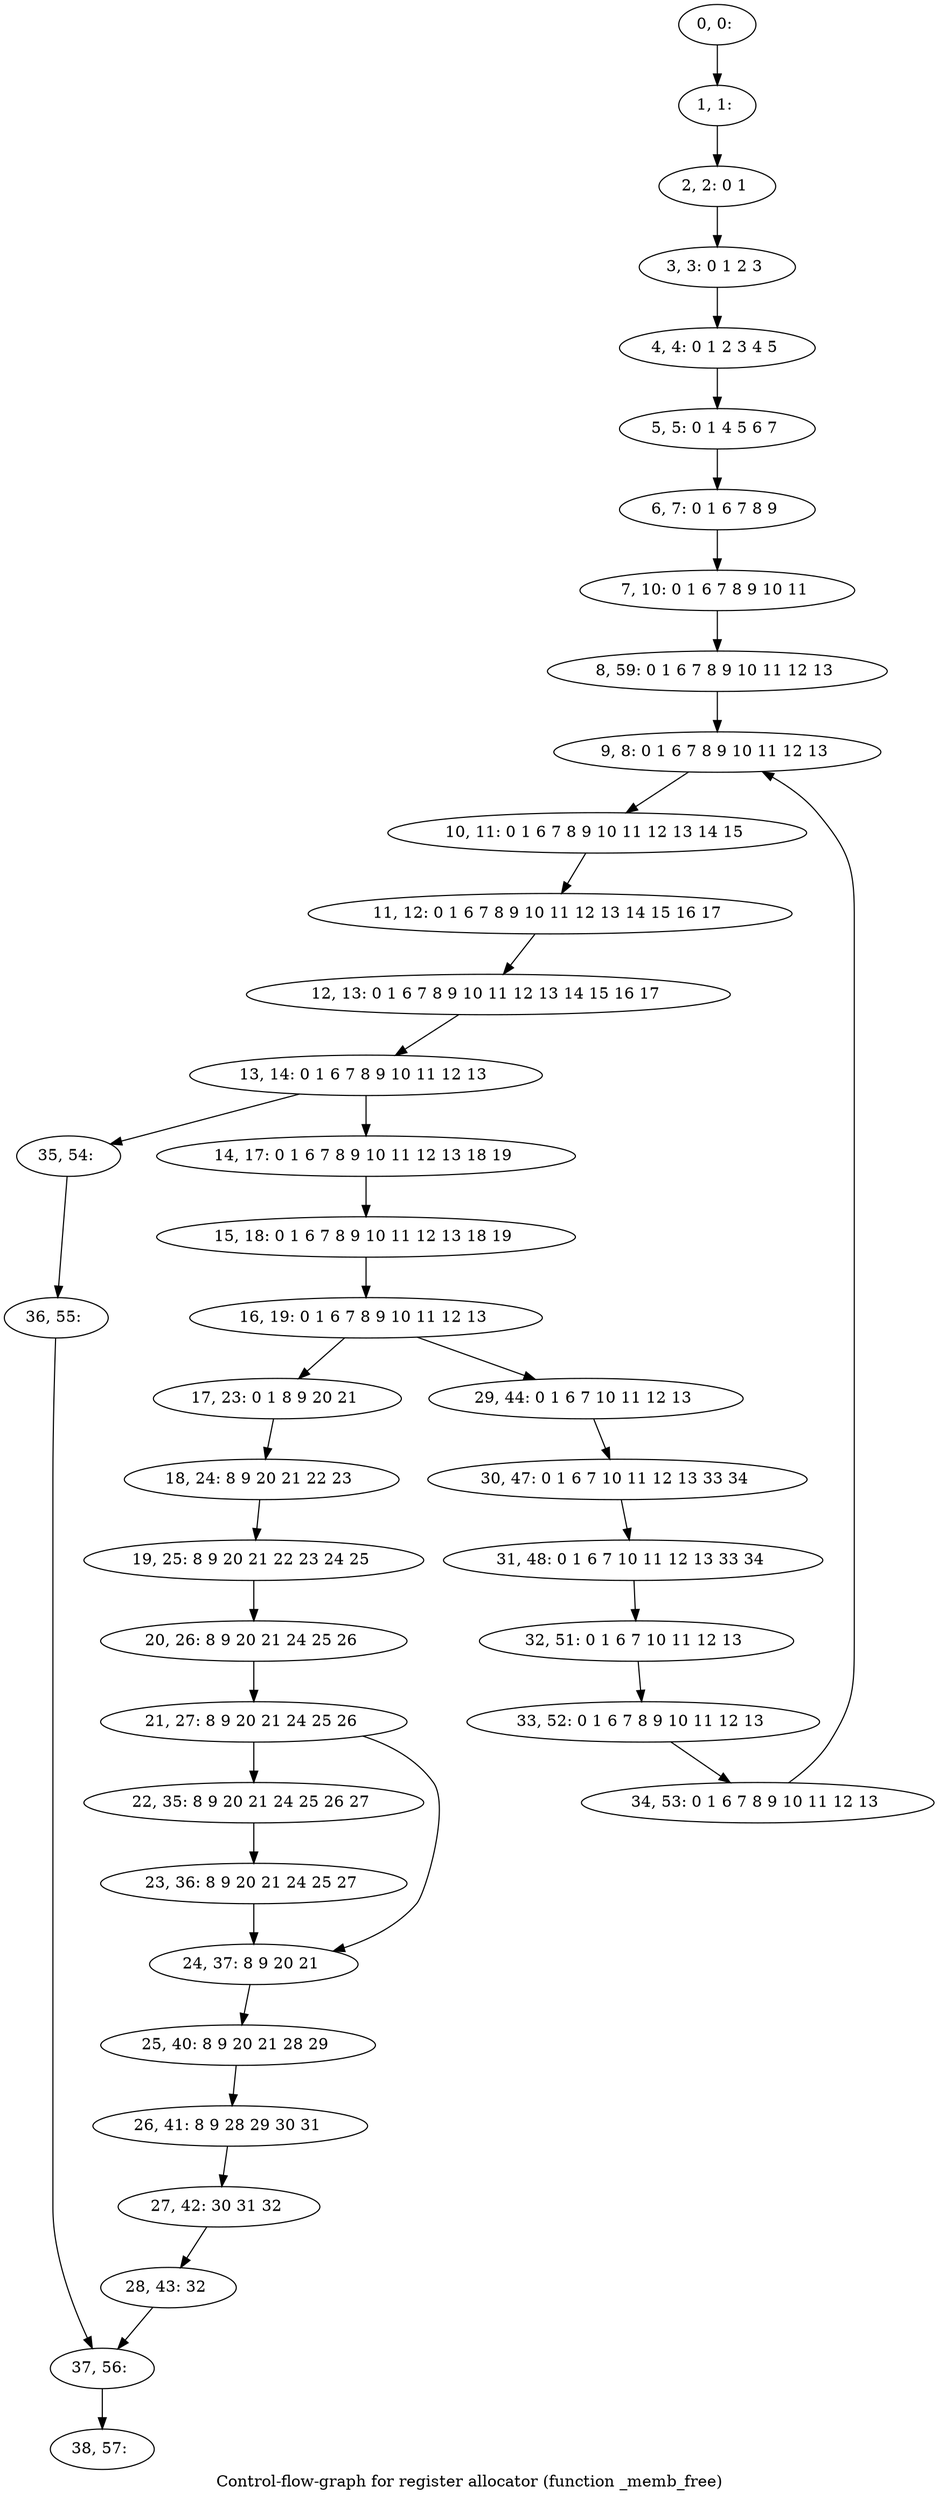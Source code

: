digraph G {
graph [label="Control-flow-graph for register allocator (function _memb_free)"]
0[label="0, 0: "];
1[label="1, 1: "];
2[label="2, 2: 0 1 "];
3[label="3, 3: 0 1 2 3 "];
4[label="4, 4: 0 1 2 3 4 5 "];
5[label="5, 5: 0 1 4 5 6 7 "];
6[label="6, 7: 0 1 6 7 8 9 "];
7[label="7, 10: 0 1 6 7 8 9 10 11 "];
8[label="8, 59: 0 1 6 7 8 9 10 11 12 13 "];
9[label="9, 8: 0 1 6 7 8 9 10 11 12 13 "];
10[label="10, 11: 0 1 6 7 8 9 10 11 12 13 14 15 "];
11[label="11, 12: 0 1 6 7 8 9 10 11 12 13 14 15 16 17 "];
12[label="12, 13: 0 1 6 7 8 9 10 11 12 13 14 15 16 17 "];
13[label="13, 14: 0 1 6 7 8 9 10 11 12 13 "];
14[label="14, 17: 0 1 6 7 8 9 10 11 12 13 18 19 "];
15[label="15, 18: 0 1 6 7 8 9 10 11 12 13 18 19 "];
16[label="16, 19: 0 1 6 7 8 9 10 11 12 13 "];
17[label="17, 23: 0 1 8 9 20 21 "];
18[label="18, 24: 8 9 20 21 22 23 "];
19[label="19, 25: 8 9 20 21 22 23 24 25 "];
20[label="20, 26: 8 9 20 21 24 25 26 "];
21[label="21, 27: 8 9 20 21 24 25 26 "];
22[label="22, 35: 8 9 20 21 24 25 26 27 "];
23[label="23, 36: 8 9 20 21 24 25 27 "];
24[label="24, 37: 8 9 20 21 "];
25[label="25, 40: 8 9 20 21 28 29 "];
26[label="26, 41: 8 9 28 29 30 31 "];
27[label="27, 42: 30 31 32 "];
28[label="28, 43: 32 "];
29[label="29, 44: 0 1 6 7 10 11 12 13 "];
30[label="30, 47: 0 1 6 7 10 11 12 13 33 34 "];
31[label="31, 48: 0 1 6 7 10 11 12 13 33 34 "];
32[label="32, 51: 0 1 6 7 10 11 12 13 "];
33[label="33, 52: 0 1 6 7 8 9 10 11 12 13 "];
34[label="34, 53: 0 1 6 7 8 9 10 11 12 13 "];
35[label="35, 54: "];
36[label="36, 55: "];
37[label="37, 56: "];
38[label="38, 57: "];
0->1 ;
1->2 ;
2->3 ;
3->4 ;
4->5 ;
5->6 ;
6->7 ;
7->8 ;
8->9 ;
9->10 ;
10->11 ;
11->12 ;
12->13 ;
13->14 ;
13->35 ;
14->15 ;
15->16 ;
16->17 ;
16->29 ;
17->18 ;
18->19 ;
19->20 ;
20->21 ;
21->22 ;
21->24 ;
22->23 ;
23->24 ;
24->25 ;
25->26 ;
26->27 ;
27->28 ;
28->37 ;
29->30 ;
30->31 ;
31->32 ;
32->33 ;
33->34 ;
34->9 ;
35->36 ;
36->37 ;
37->38 ;
}
